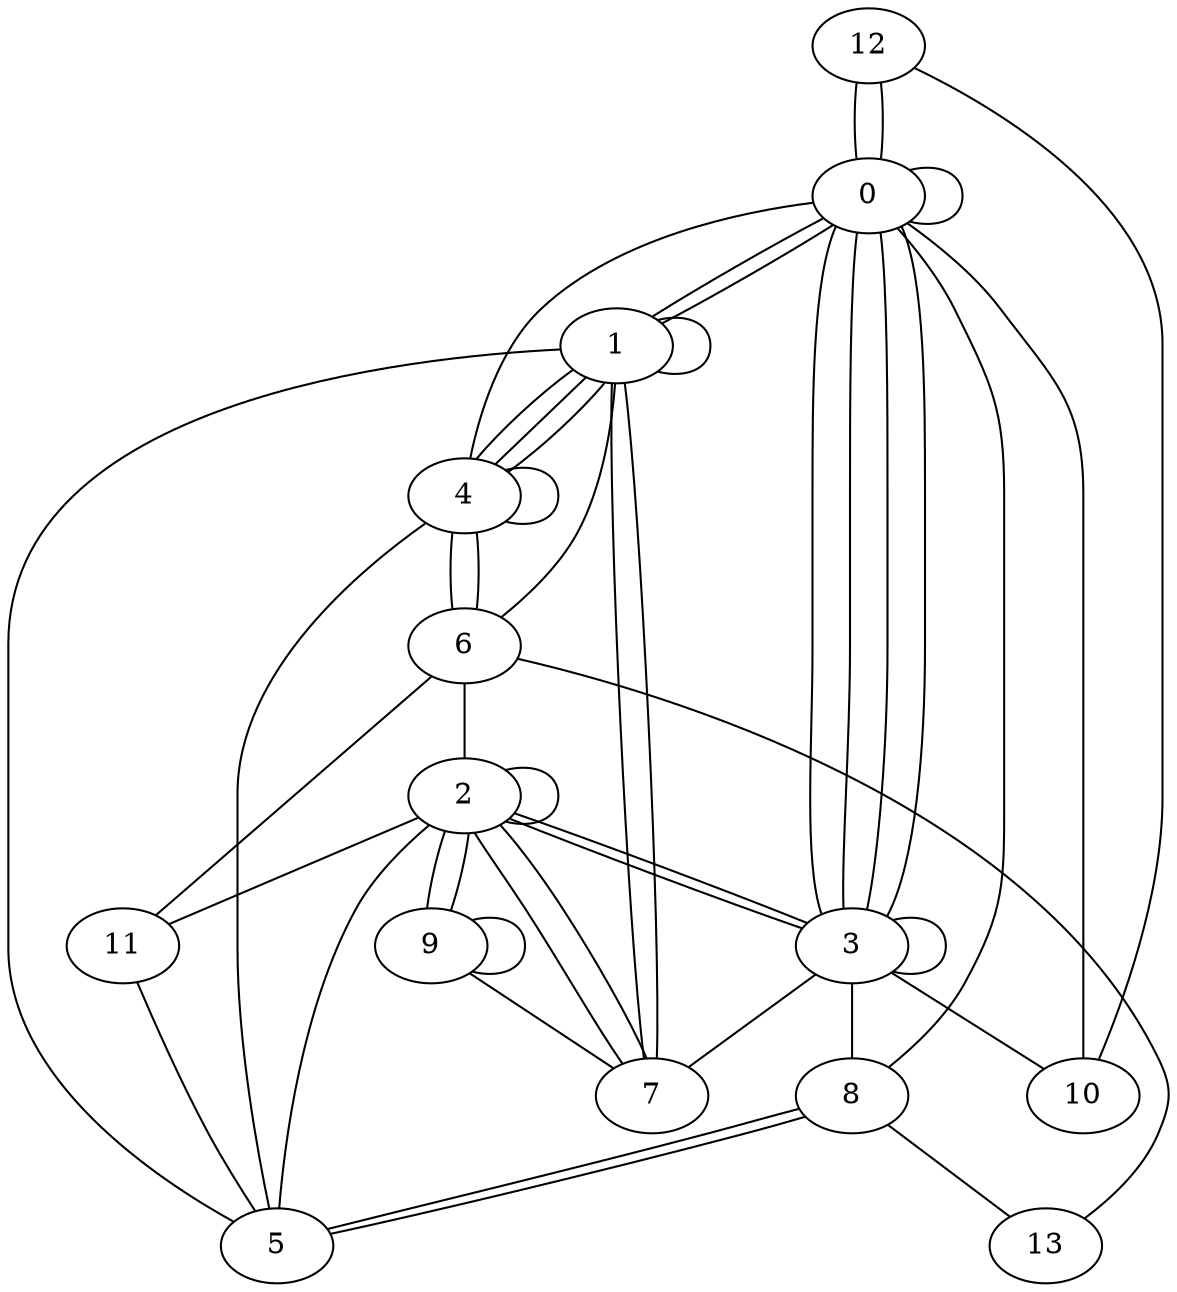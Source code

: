graph G {
0;
1;
2;
3;
4;
5;
6;
7;
8;
9;
10;
11;
12;
13;
10--0 ;
2--2 ;
5--1 ;
0--3 ;
1--0 ;
12--0 ;
1--7 ;
8--0 ;
4--6 ;
2--9 ;
6--13 ;
2--5 ;
3--3 ;
3--10 ;
3--7 ;
0--3 ;
1--1 ;
6--11 ;
2--3 ;
4--1 ;
2--9 ;
1--4 ;
3--0 ;
12--10 ;
8--13 ;
1--4 ;
0--1 ;
3--0 ;
11--5 ;
12--0 ;
9--9 ;
2--11 ;
3--8 ;
8--5 ;
6--2 ;
6--1 ;
3--2 ;
7--1 ;
4--6 ;
4--5 ;
2--7 ;
4--4 ;
9--7 ;
4--0 ;
2--7 ;
8--5 ;
0--0 ;
}
